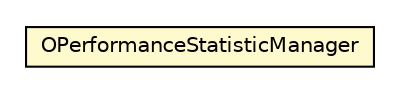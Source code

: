 #!/usr/local/bin/dot
#
# Class diagram 
# Generated by UMLGraph version R5_6-24-gf6e263 (http://www.umlgraph.org/)
#

digraph G {
	edge [fontname="Helvetica",fontsize=10,labelfontname="Helvetica",labelfontsize=10];
	node [fontname="Helvetica",fontsize=10,shape=plaintext];
	nodesep=0.25;
	ranksep=0.5;
	// com.orientechnologies.orient.core.storage.impl.local.statistic.OPerformanceStatisticManager
	c4961797 [label=<<table title="com.orientechnologies.orient.core.storage.impl.local.statistic.OPerformanceStatisticManager" border="0" cellborder="1" cellspacing="0" cellpadding="2" port="p" bgcolor="lemonChiffon" href="./OPerformanceStatisticManager.html">
		<tr><td><table border="0" cellspacing="0" cellpadding="1">
<tr><td align="center" balign="center"> OPerformanceStatisticManager </td></tr>
		</table></td></tr>
		</table>>, URL="./OPerformanceStatisticManager.html", fontname="Helvetica", fontcolor="black", fontsize=10.0];
}

